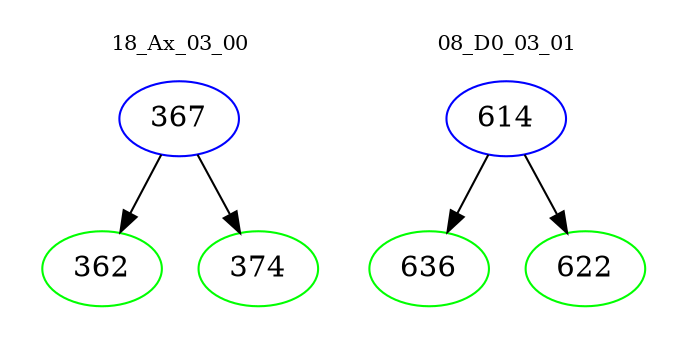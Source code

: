 digraph{
subgraph cluster_0 {
color = white
label = "18_Ax_03_00";
fontsize=10;
T0_367 [label="367", color="blue"]
T0_367 -> T0_362 [color="black"]
T0_362 [label="362", color="green"]
T0_367 -> T0_374 [color="black"]
T0_374 [label="374", color="green"]
}
subgraph cluster_1 {
color = white
label = "08_D0_03_01";
fontsize=10;
T1_614 [label="614", color="blue"]
T1_614 -> T1_636 [color="black"]
T1_636 [label="636", color="green"]
T1_614 -> T1_622 [color="black"]
T1_622 [label="622", color="green"]
}
}
